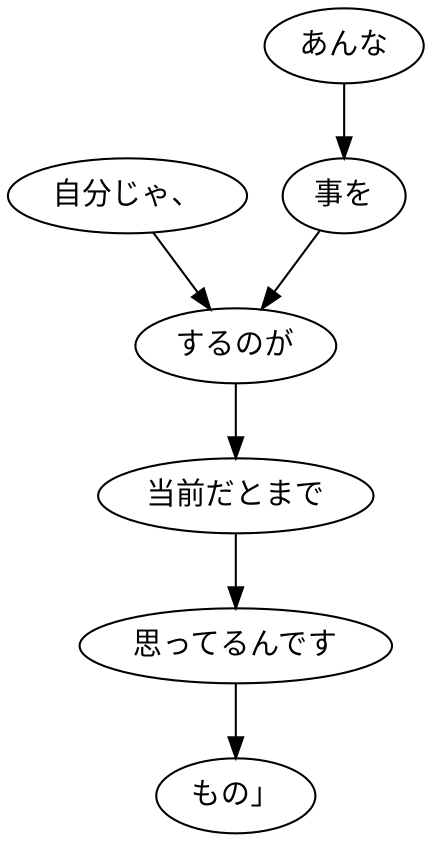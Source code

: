digraph graph6977 {
	node0 [label="自分じゃ、"];
	node1 [label="あんな"];
	node2 [label="事を"];
	node3 [label="するのが"];
	node4 [label="当前だとまで"];
	node5 [label="思ってるんです"];
	node6 [label="もの」"];
	node0 -> node3;
	node1 -> node2;
	node2 -> node3;
	node3 -> node4;
	node4 -> node5;
	node5 -> node6;
}

